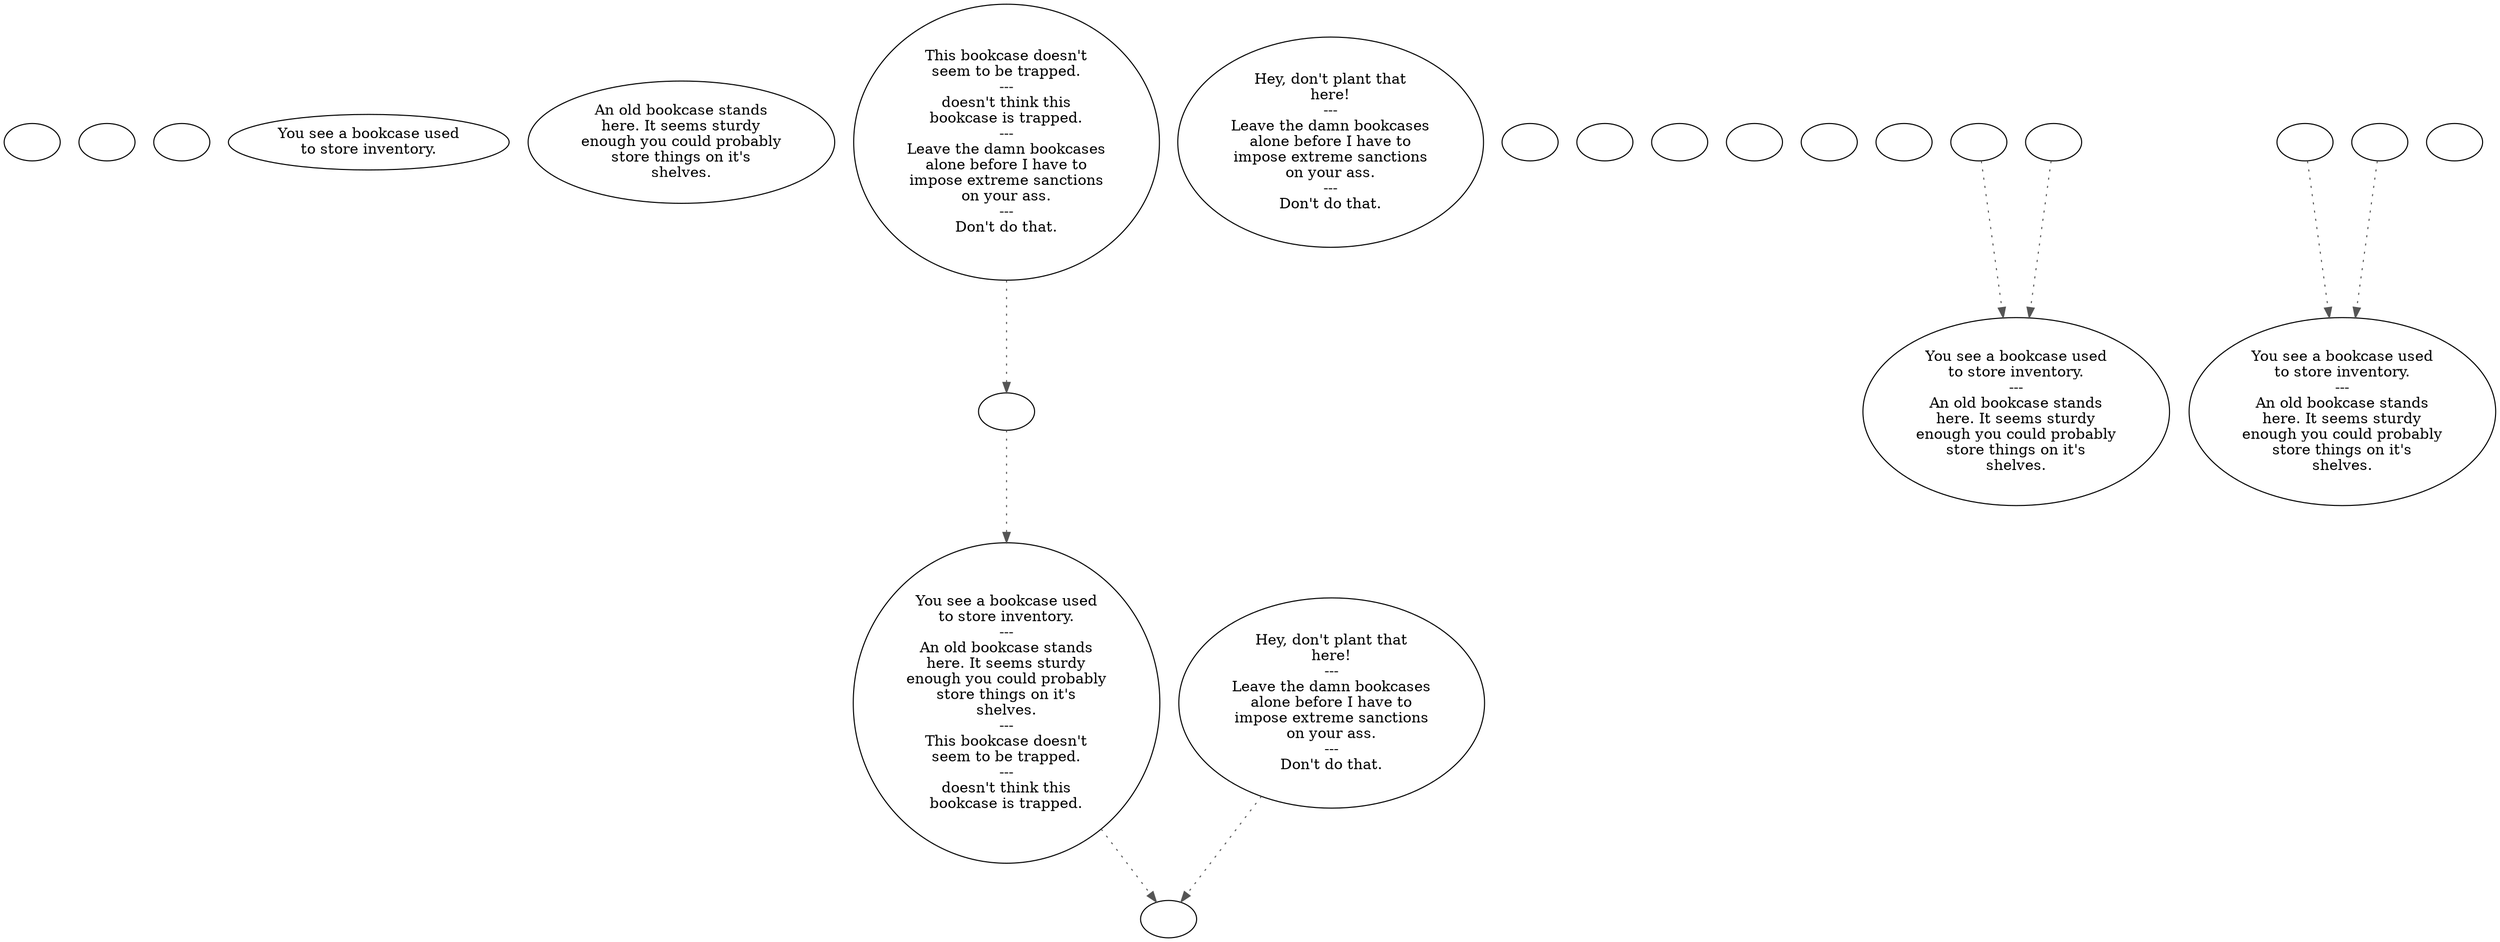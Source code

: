 digraph sishelf2 {
  "checkPartyMembersNearDoor" [style=filled       fillcolor="#FFFFFF"       color="#000000"]
  "checkPartyMembersNearDoor" [label=""]
  "start" [style=filled       fillcolor="#FFFFFF"       color="#000000"]
  "start" [label=""]
  "use_p_proc" [style=filled       fillcolor="#FFFFFF"       color="#000000"]
  "use_p_proc" [label=""]
  "look_at_p_proc" [style=filled       fillcolor="#FFFFFF"       color="#000000"]
  "look_at_p_proc" [label="You see a bookcase used\nto store inventory."]
  "description_p_proc" [style=filled       fillcolor="#FFFFFF"       color="#000000"]
  "description_p_proc" [label="An old bookcase stands\nhere. It seems sturdy\nenough you could probably\nstore things on it's\nshelves."]
  "use_skill_on_p_proc" [style=filled       fillcolor="#FFFFFF"       color="#000000"]
  "use_skill_on_p_proc" -> "Skill_Disarm_Traps" [style=dotted color="#555555"]
  "use_skill_on_p_proc" [label="This bookcase doesn't\nseem to be trapped.\n---\ndoesn't think this\nbookcase is trapped.\n---\nLeave the damn bookcases\nalone before I have to\nimpose extreme sanctions\non your ass.\n---\nDon't do that."]
  "use_obj_on_p_proc" [style=filled       fillcolor="#FFFFFF"       color="#000000"]
  "use_obj_on_p_proc" [label="Hey, don't plant that\nhere!\n---\nLeave the damn bookcases\nalone before I have to\nimpose extreme sanctions\non your ass.\n---\nDon't do that."]
  "damage_p_proc" [style=filled       fillcolor="#FFFFFF"       color="#000000"]
  "damage_p_proc" [label=""]
  "map_enter_p_proc" [style=filled       fillcolor="#FFFFFF"       color="#000000"]
  "map_enter_p_proc" [label=""]
  "map_update_p_proc" [style=filled       fillcolor="#FFFFFF"       color="#000000"]
  "map_update_p_proc" [label=""]
  "Look_Traps_And_Locks" [style=filled       fillcolor="#FFFFFF"       color="#000000"]
  "Look_Traps_And_Locks" [label=""]
  "Look_Traps" [style=filled       fillcolor="#FFFFFF"       color="#000000"]
  "Look_Traps" [label=""]
  "Look_Locks" [style=filled       fillcolor="#FFFFFF"       color="#000000"]
  "Look_Locks" [label=""]
  "Skill_Disarm_Traps" [style=filled       fillcolor="#FFFFFF"       color="#000000"]
  "Skill_Disarm_Traps" -> "Disarm_Traps" [style=dotted color="#555555"]
  "Skill_Disarm_Traps" [label=""]
  "Disarm_Traps" [style=filled       fillcolor="#FFFFFF"       color="#000000"]
  "Disarm_Traps" -> "Damage_Critter" [style=dotted color="#555555"]
  "Disarm_Traps" [label="You see a bookcase used\nto store inventory.\n---\nAn old bookcase stands\nhere. It seems sturdy\nenough you could probably\nstore things on it's\nshelves.\n---\nThis bookcase doesn't\nseem to be trapped.\n---\ndoesn't think this\nbookcase is trapped."]
  "Unlock_Lock" [style=filled       fillcolor="#FFFFFF"       color="#000000"]
  "Unlock_Lock" -> "Lockpick_Door" [style=dotted color="#555555"]
  "Unlock_Lock" [label=""]
  "Lockpick_Lock" [style=filled       fillcolor="#FFFFFF"       color="#000000"]
  "Lockpick_Lock" -> "Lockpick_Door" [style=dotted color="#555555"]
  "Lockpick_Lock" [label=""]
  "Lockpick_Door" [style=filled       fillcolor="#FFFFFF"       color="#000000"]
  "Lockpick_Door" [label="You see a bookcase used\nto store inventory.\n---\nAn old bookcase stands\nhere. It seems sturdy\nenough you could probably\nstore things on it's\nshelves."]
  "Lock_Door" [style=filled       fillcolor="#FFFFFF"       color="#000000"]
  "Lock_Door" [label="You see a bookcase used\nto store inventory.\n---\nAn old bookcase stands\nhere. It seems sturdy\nenough you could probably\nstore things on it's\nshelves."]
  "Set_Lock" [style=filled       fillcolor="#FFFFFF"       color="#000000"]
  "Set_Lock" -> "Lock_Door" [style=dotted color="#555555"]
  "Set_Lock" [label=""]
  "Set_Lockpick_Lock" [style=filled       fillcolor="#FFFFFF"       color="#000000"]
  "Set_Lockpick_Lock" -> "Lock_Door" [style=dotted color="#555555"]
  "Set_Lockpick_Lock" [label=""]
  "Set_Trap" [style=filled       fillcolor="#FFFFFF"       color="#000000"]
  "Set_Trap" -> "Damage_Critter" [style=dotted color="#555555"]
  "Set_Trap" [label="Hey, don't plant that\nhere!\n---\nLeave the damn bookcases\nalone before I have to\nimpose extreme sanctions\non your ass.\n---\nDon't do that."]
  "Pry_Door" [style=filled       fillcolor="#FFFFFF"       color="#000000"]
  "Pry_Door" [label=""]
  "Damage_Critter" [style=filled       fillcolor="#FFFFFF"       color="#000000"]
  "Damage_Critter" [label=""]
}